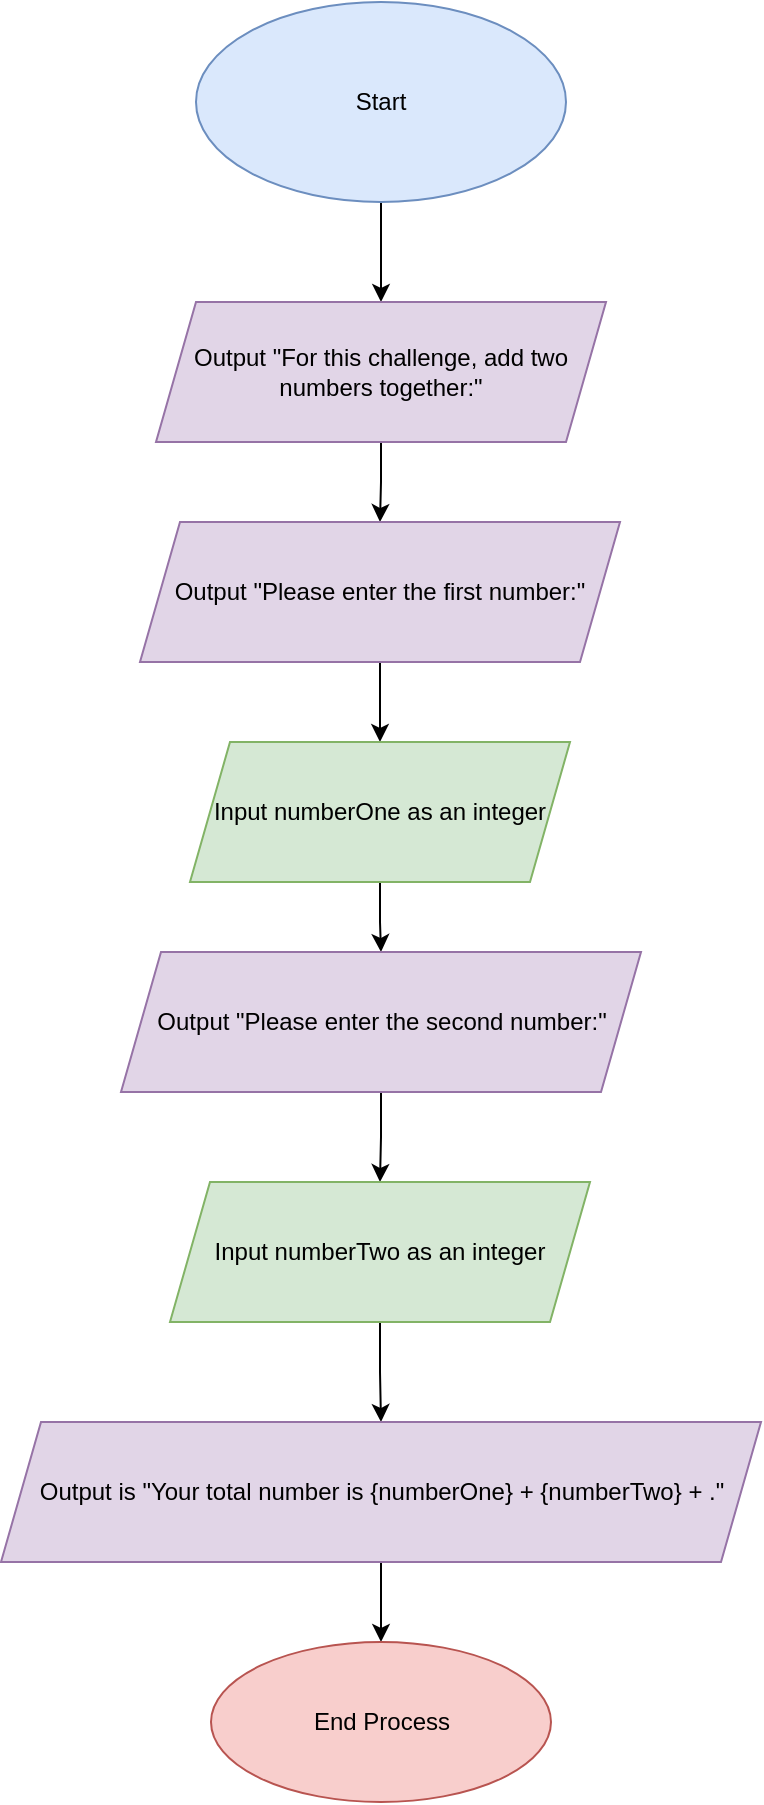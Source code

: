 <mxfile version="21.6.6" type="device">
  <diagram name="Page-1" id="yZI4nIH4X4v2Qr_e17it">
    <mxGraphModel dx="1232" dy="1100" grid="1" gridSize="10" guides="1" tooltips="1" connect="1" arrows="1" fold="1" page="1" pageScale="1" pageWidth="850" pageHeight="1100" math="0" shadow="0">
      <root>
        <mxCell id="0" />
        <mxCell id="1" parent="0" />
        <mxCell id="JMouJAKnh-xvyDq2p130-14" value="" style="edgeStyle=orthogonalEdgeStyle;rounded=0;orthogonalLoop=1;jettySize=auto;html=1;" edge="1" parent="1" source="JMouJAKnh-xvyDq2p130-1" target="JMouJAKnh-xvyDq2p130-2">
          <mxGeometry relative="1" as="geometry" />
        </mxCell>
        <mxCell id="JMouJAKnh-xvyDq2p130-1" value="Start" style="ellipse;whiteSpace=wrap;html=1;fillColor=#dae8fc;strokeColor=#6c8ebf;" vertex="1" parent="1">
          <mxGeometry x="333" y="40" width="185" height="100" as="geometry" />
        </mxCell>
        <mxCell id="JMouJAKnh-xvyDq2p130-15" value="" style="edgeStyle=orthogonalEdgeStyle;rounded=0;orthogonalLoop=1;jettySize=auto;html=1;" edge="1" parent="1" source="JMouJAKnh-xvyDq2p130-2" target="JMouJAKnh-xvyDq2p130-3">
          <mxGeometry relative="1" as="geometry" />
        </mxCell>
        <mxCell id="JMouJAKnh-xvyDq2p130-2" value="Output &quot;For this challenge, add two numbers together:&quot;" style="shape=parallelogram;perimeter=parallelogramPerimeter;whiteSpace=wrap;html=1;fixedSize=1;fillColor=#e1d5e7;strokeColor=#9673a6;" vertex="1" parent="1">
          <mxGeometry x="313" y="190" width="225" height="70" as="geometry" />
        </mxCell>
        <mxCell id="JMouJAKnh-xvyDq2p130-16" value="" style="edgeStyle=orthogonalEdgeStyle;rounded=0;orthogonalLoop=1;jettySize=auto;html=1;" edge="1" parent="1" source="JMouJAKnh-xvyDq2p130-3" target="JMouJAKnh-xvyDq2p130-4">
          <mxGeometry relative="1" as="geometry" />
        </mxCell>
        <mxCell id="JMouJAKnh-xvyDq2p130-3" value="Output &quot;Please enter the first number:&quot;" style="shape=parallelogram;perimeter=parallelogramPerimeter;whiteSpace=wrap;html=1;fixedSize=1;fillColor=#e1d5e7;strokeColor=#9673a6;" vertex="1" parent="1">
          <mxGeometry x="305" y="300" width="240" height="70" as="geometry" />
        </mxCell>
        <mxCell id="JMouJAKnh-xvyDq2p130-17" value="" style="edgeStyle=orthogonalEdgeStyle;rounded=0;orthogonalLoop=1;jettySize=auto;html=1;" edge="1" parent="1" source="JMouJAKnh-xvyDq2p130-4" target="JMouJAKnh-xvyDq2p130-5">
          <mxGeometry relative="1" as="geometry" />
        </mxCell>
        <mxCell id="JMouJAKnh-xvyDq2p130-4" value="Input numberOne as an integer" style="shape=parallelogram;perimeter=parallelogramPerimeter;whiteSpace=wrap;html=1;fixedSize=1;fillColor=#d5e8d4;strokeColor=#82b366;" vertex="1" parent="1">
          <mxGeometry x="330" y="410" width="190" height="70" as="geometry" />
        </mxCell>
        <mxCell id="JMouJAKnh-xvyDq2p130-19" value="" style="edgeStyle=orthogonalEdgeStyle;rounded=0;orthogonalLoop=1;jettySize=auto;html=1;" edge="1" parent="1" source="JMouJAKnh-xvyDq2p130-5" target="JMouJAKnh-xvyDq2p130-6">
          <mxGeometry relative="1" as="geometry" />
        </mxCell>
        <mxCell id="JMouJAKnh-xvyDq2p130-5" value="Output &quot;Please enter the second number:&quot;" style="shape=parallelogram;perimeter=parallelogramPerimeter;whiteSpace=wrap;html=1;fixedSize=1;fillColor=#e1d5e7;strokeColor=#9673a6;" vertex="1" parent="1">
          <mxGeometry x="295.5" y="515" width="260" height="70" as="geometry" />
        </mxCell>
        <mxCell id="JMouJAKnh-xvyDq2p130-20" value="" style="edgeStyle=orthogonalEdgeStyle;rounded=0;orthogonalLoop=1;jettySize=auto;html=1;" edge="1" parent="1" source="JMouJAKnh-xvyDq2p130-6" target="JMouJAKnh-xvyDq2p130-9">
          <mxGeometry relative="1" as="geometry" />
        </mxCell>
        <mxCell id="JMouJAKnh-xvyDq2p130-6" value="Input numberTwo as an integer" style="shape=parallelogram;perimeter=parallelogramPerimeter;whiteSpace=wrap;html=1;fixedSize=1;fillColor=#d5e8d4;strokeColor=#82b366;" vertex="1" parent="1">
          <mxGeometry x="320" y="630" width="210" height="70" as="geometry" />
        </mxCell>
        <mxCell id="JMouJAKnh-xvyDq2p130-21" value="" style="edgeStyle=orthogonalEdgeStyle;rounded=0;orthogonalLoop=1;jettySize=auto;html=1;" edge="1" parent="1" source="JMouJAKnh-xvyDq2p130-9" target="JMouJAKnh-xvyDq2p130-12">
          <mxGeometry relative="1" as="geometry" />
        </mxCell>
        <mxCell id="JMouJAKnh-xvyDq2p130-9" value="Output is &quot;Your total number is {numberOne} + {numberTwo} + .&quot;" style="shape=parallelogram;perimeter=parallelogramPerimeter;whiteSpace=wrap;html=1;fixedSize=1;fillColor=#e1d5e7;strokeColor=#9673a6;" vertex="1" parent="1">
          <mxGeometry x="235.5" y="750" width="380" height="70" as="geometry" />
        </mxCell>
        <mxCell id="JMouJAKnh-xvyDq2p130-11" style="edgeStyle=orthogonalEdgeStyle;rounded=0;orthogonalLoop=1;jettySize=auto;html=1;exitX=0.5;exitY=1;exitDx=0;exitDy=0;" edge="1" parent="1" source="JMouJAKnh-xvyDq2p130-6" target="JMouJAKnh-xvyDq2p130-6">
          <mxGeometry relative="1" as="geometry" />
        </mxCell>
        <mxCell id="JMouJAKnh-xvyDq2p130-12" value="End Process" style="ellipse;whiteSpace=wrap;html=1;fillColor=#f8cecc;strokeColor=#b85450;" vertex="1" parent="1">
          <mxGeometry x="340.5" y="860" width="170" height="80" as="geometry" />
        </mxCell>
      </root>
    </mxGraphModel>
  </diagram>
</mxfile>
